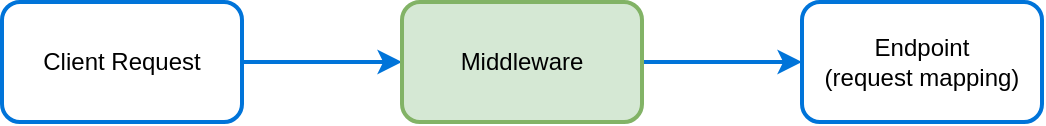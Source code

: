 <mxfile version="10.7.7" type="device"><diagram id="-pNohHKRrXRFJF8rd36P" name="Page-1"><mxGraphModel dx="918" dy="538" grid="1" gridSize="10" guides="1" tooltips="1" connect="1" arrows="1" fold="1" page="1" pageScale="1" pageWidth="827" pageHeight="1169" math="0" shadow="0"><root><mxCell id="0"/><mxCell id="1" parent="0"/><mxCell id="tJcaXA-cXQ7CAfLHxfh--3" value="" style="edgeStyle=orthogonalEdgeStyle;rounded=0;orthogonalLoop=1;jettySize=auto;html=1;strokeColor=#0074D9;strokeWidth=2;" edge="1" parent="1" source="tJcaXA-cXQ7CAfLHxfh--1" target="tJcaXA-cXQ7CAfLHxfh--2"><mxGeometry relative="1" as="geometry"/></mxCell><mxCell id="tJcaXA-cXQ7CAfLHxfh--1" value="Client Request" style="rounded=1;whiteSpace=wrap;html=1;strokeColor=#0074D9;strokeWidth=2;" vertex="1" parent="1"><mxGeometry x="120" y="80" width="120" height="60" as="geometry"/></mxCell><mxCell id="tJcaXA-cXQ7CAfLHxfh--5" value="" style="edgeStyle=orthogonalEdgeStyle;rounded=0;orthogonalLoop=1;jettySize=auto;html=1;strokeColor=#0074D9;strokeWidth=2;" edge="1" parent="1" source="tJcaXA-cXQ7CAfLHxfh--2" target="tJcaXA-cXQ7CAfLHxfh--4"><mxGeometry relative="1" as="geometry"/></mxCell><mxCell id="tJcaXA-cXQ7CAfLHxfh--2" value="Middleware" style="rounded=1;whiteSpace=wrap;html=1;strokeColor=#82b366;fillColor=#d5e8d4;strokeWidth=2;" vertex="1" parent="1"><mxGeometry x="320" y="80" width="120" height="60" as="geometry"/></mxCell><mxCell id="tJcaXA-cXQ7CAfLHxfh--4" value="&lt;div&gt;Endpoint&lt;/div&gt;&lt;div&gt;(request mapping)&lt;br&gt;&lt;/div&gt;" style="rounded=1;whiteSpace=wrap;html=1;strokeColor=#0074D9;strokeWidth=2;" vertex="1" parent="1"><mxGeometry x="520" y="80" width="120" height="60" as="geometry"/></mxCell></root></mxGraphModel></diagram></mxfile>